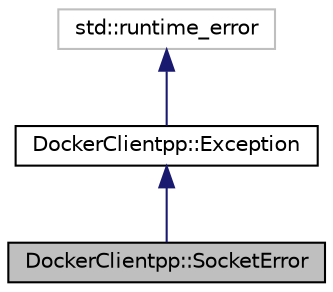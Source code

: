 digraph "DockerClientpp::SocketError"
{
 // LATEX_PDF_SIZE
  edge [fontname="Helvetica",fontsize="10",labelfontname="Helvetica",labelfontsize="10"];
  node [fontname="Helvetica",fontsize="10",shape=record];
  Node4 [label="DockerClientpp::SocketError",height=0.2,width=0.4,color="black", fillcolor="grey75", style="filled", fontcolor="black",tooltip=" "];
  Node5 -> Node4 [dir="back",color="midnightblue",fontsize="10",style="solid"];
  Node5 [label="DockerClientpp::Exception",height=0.2,width=0.4,color="black", fillcolor="white", style="filled",URL="$classDockerClientpp_1_1Exception.html",tooltip="Base class for all DockerClientpp exceptions."];
  Node6 -> Node5 [dir="back",color="midnightblue",fontsize="10",style="solid"];
  Node6 [label="std::runtime_error",height=0.2,width=0.4,color="grey75", fillcolor="white", style="filled",tooltip=" "];
}
